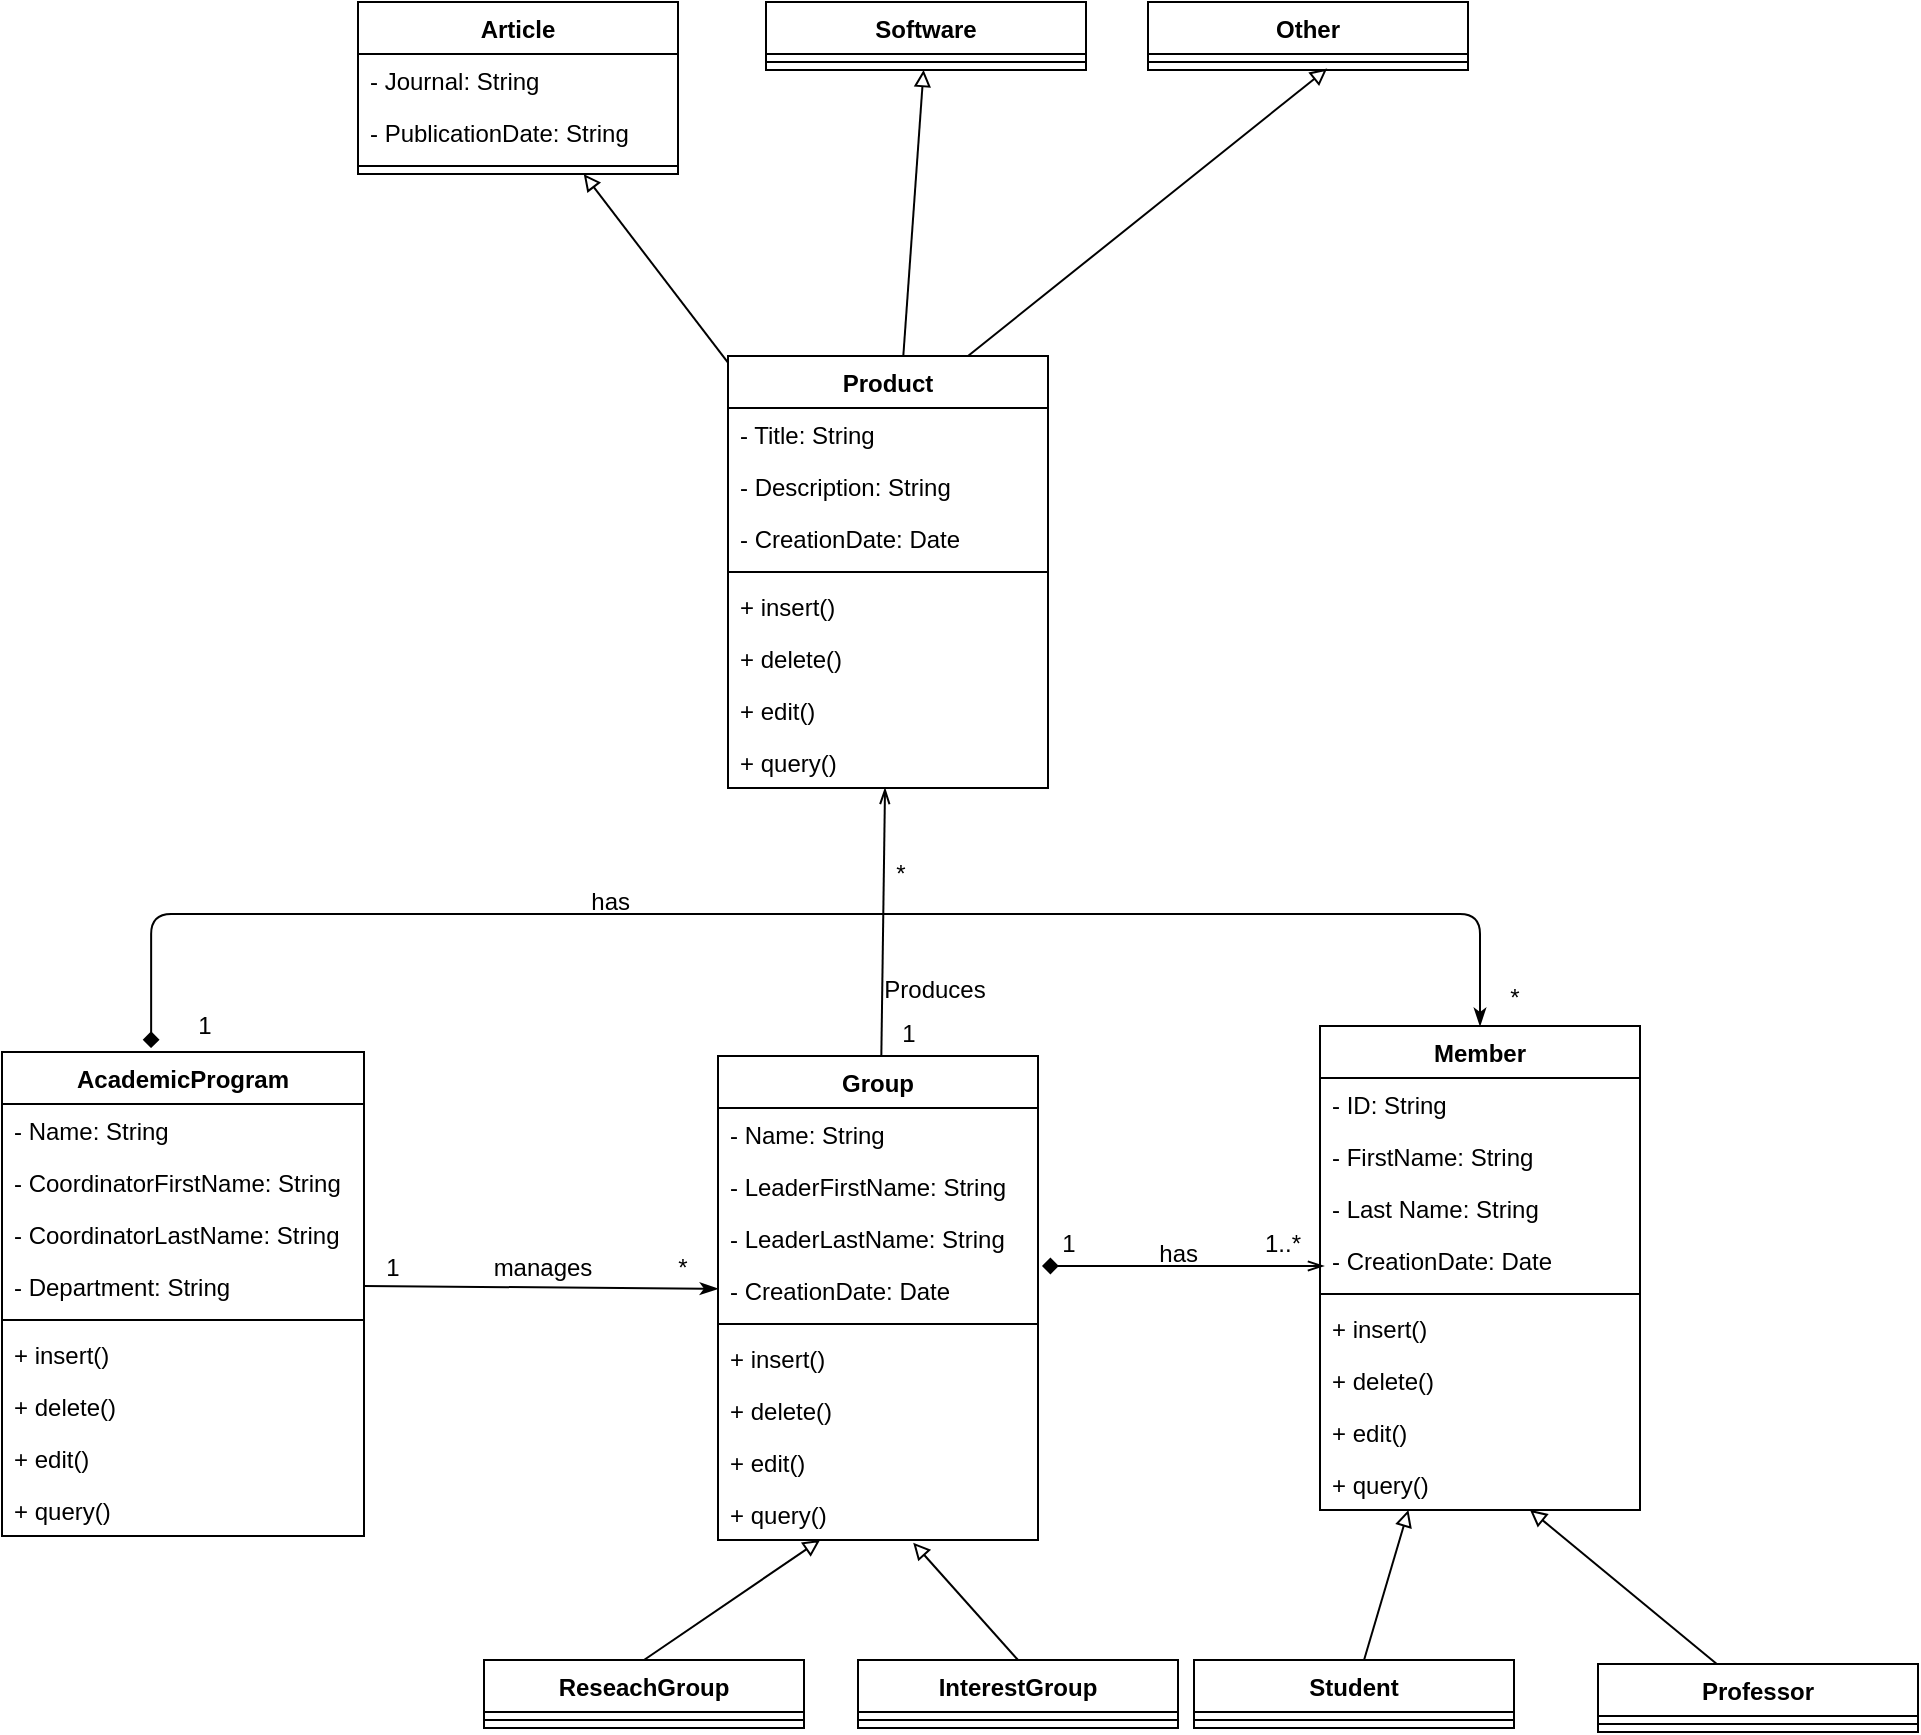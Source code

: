 <mxfile>
    <diagram id="fO415DY8gAXsUmHFf4Tu" name="Page-1">
        <mxGraphModel dx="977" dy="980" grid="0" gridSize="10" guides="1" tooltips="1" connect="1" arrows="1" fold="1" page="0" pageScale="1" pageWidth="850" pageHeight="1100" background="#ffffff" math="0" shadow="0">
            <root>
                <mxCell id="0"/>
                <mxCell id="1" parent="0"/>
                <mxCell id="38" value="" style="html=1;fontColor=#000000;startArrow=none;startFill=0;strokeColor=#000000;endArrow=classicThin;endFill=1;enumerate=0;exitX=1;exitY=0.5;exitDx=0;exitDy=0;" parent="1" source="158" target="159" edge="1">
                    <mxGeometry relative="1" as="geometry">
                        <mxPoint x="295" y="166" as="targetPoint"/>
                    </mxGeometry>
                </mxCell>
                <mxCell id="17" value="AcademicProgram" style="swimlane;fontStyle=1;align=center;verticalAlign=top;childLayout=stackLayout;horizontal=1;startSize=26;horizontalStack=0;resizeParent=1;resizeParentMax=0;resizeLast=0;collapsible=1;marginBottom=0;fillColor=none;fontColor=#000000;strokeColor=#000000;" parent="1" vertex="1">
                    <mxGeometry x="-53" y="73" width="181" height="242" as="geometry">
                        <mxRectangle x="70" y="73" width="98" height="26" as="alternateBounds"/>
                    </mxGeometry>
                </mxCell>
                <mxCell id="18" value="- Name: String" style="text;strokeColor=none;fillColor=none;align=left;verticalAlign=top;spacingLeft=4;spacingRight=4;overflow=hidden;rotatable=0;points=[[0,0.5],[1,0.5]];portConstraint=eastwest;fontColor=#000000;" parent="17" vertex="1">
                    <mxGeometry y="26" width="181" height="26" as="geometry"/>
                </mxCell>
                <mxCell id="21" value="- CoordinatorFirstName: String" style="text;strokeColor=none;fillColor=none;align=left;verticalAlign=top;spacingLeft=4;spacingRight=4;overflow=hidden;rotatable=0;points=[[0,0.5],[1,0.5]];portConstraint=eastwest;fontColor=#000000;" parent="17" vertex="1">
                    <mxGeometry y="52" width="181" height="26" as="geometry"/>
                </mxCell>
                <mxCell id="162" value="- CoordinatorLastName: String" style="text;strokeColor=none;fillColor=none;align=left;verticalAlign=top;spacingLeft=4;spacingRight=4;overflow=hidden;rotatable=0;points=[[0,0.5],[1,0.5]];portConstraint=eastwest;fontColor=#000000;" parent="17" vertex="1">
                    <mxGeometry y="78" width="181" height="26" as="geometry"/>
                </mxCell>
                <mxCell id="158" value="- Department: String" style="text;strokeColor=none;fillColor=none;align=left;verticalAlign=top;spacingLeft=4;spacingRight=4;overflow=hidden;rotatable=0;points=[[0,0.5],[1,0.5]];portConstraint=eastwest;fontColor=#000000;" parent="17" vertex="1">
                    <mxGeometry y="104" width="181" height="26" as="geometry"/>
                </mxCell>
                <mxCell id="23" value="" style="line;strokeWidth=1;fillColor=none;align=left;verticalAlign=middle;spacingTop=-1;spacingLeft=3;spacingRight=3;rotatable=0;labelPosition=right;points=[];portConstraint=eastwest;strokeColor=inherit;fontColor=#000000;" parent="17" vertex="1">
                    <mxGeometry y="130" width="181" height="8" as="geometry"/>
                </mxCell>
                <mxCell id="20" value="+ insert()" style="text;strokeColor=none;fillColor=none;align=left;verticalAlign=top;spacingLeft=4;spacingRight=4;overflow=hidden;rotatable=0;points=[[0,0.5],[1,0.5]];portConstraint=eastwest;fontColor=#000000;" parent="17" vertex="1">
                    <mxGeometry y="138" width="181" height="26" as="geometry"/>
                </mxCell>
                <mxCell id="24" value="+ delete()" style="text;strokeColor=none;fillColor=none;align=left;verticalAlign=top;spacingLeft=4;spacingRight=4;overflow=hidden;rotatable=0;points=[[0,0.5],[1,0.5]];portConstraint=eastwest;fontColor=#000000;" parent="17" vertex="1">
                    <mxGeometry y="164" width="181" height="26" as="geometry"/>
                </mxCell>
                <mxCell id="25" value="+ edit()" style="text;strokeColor=none;fillColor=none;align=left;verticalAlign=top;spacingLeft=4;spacingRight=4;overflow=hidden;rotatable=0;points=[[0,0.5],[1,0.5]];portConstraint=eastwest;fontColor=#000000;" parent="17" vertex="1">
                    <mxGeometry y="190" width="181" height="26" as="geometry"/>
                </mxCell>
                <mxCell id="26" value="+ query()" style="text;strokeColor=none;fillColor=none;align=left;verticalAlign=top;spacingLeft=4;spacingRight=4;overflow=hidden;rotatable=0;points=[[0,0.5],[1,0.5]];portConstraint=eastwest;fontColor=#000000;" parent="17" vertex="1">
                    <mxGeometry y="216" width="181" height="26" as="geometry"/>
                </mxCell>
                <mxCell id="48" value="" style="html=1;strokeColor=#000000;fontColor=#000000;startArrow=block;startFill=0;endArrow=none;endFill=0;entryX=0.5;entryY=0;entryDx=0;entryDy=0;rounded=0;exitX=0.319;exitY=1;exitDx=0;exitDy=0;exitPerimeter=0;" parent="1" source="37" target="40" edge="1">
                    <mxGeometry relative="1" as="geometry">
                        <mxPoint x="431" y="352" as="sourcePoint"/>
                    </mxGeometry>
                </mxCell>
                <mxCell id="57" value="" style="edgeStyle=none;html=1;startArrow=block;startFill=0;endArrow=none;endFill=0;entryX=0.5;entryY=0;entryDx=0;entryDy=0;exitX=0.61;exitY=1.051;exitDx=0;exitDy=0;exitPerimeter=0;strokeColor=#000000;" parent="1" source="37" target="49" edge="1">
                    <mxGeometry relative="1" as="geometry"/>
                </mxCell>
                <mxCell id="75" value="" style="edgeStyle=none;html=1;strokeColor=#000000;fontColor=#000000;startArrow=diamond;startFill=1;endArrow=openThin;endFill=0;" parent="1" edge="1">
                    <mxGeometry relative="1" as="geometry">
                        <mxPoint x="467" y="180" as="sourcePoint"/>
                        <mxPoint x="608" y="180" as="targetPoint"/>
                    </mxGeometry>
                </mxCell>
                <mxCell id="116" value="" style="edgeStyle=none;html=1;strokeColor=#000000;fontColor=#000000;startArrow=none;startFill=0;endArrow=openThin;endFill=0;" parent="1" source="30" target="108" edge="1">
                    <mxGeometry relative="1" as="geometry"/>
                </mxCell>
                <mxCell id="30" value="Group" style="swimlane;fontStyle=1;align=center;verticalAlign=top;childLayout=stackLayout;horizontal=1;startSize=26;horizontalStack=0;resizeParent=1;resizeParentMax=0;resizeLast=0;collapsible=1;marginBottom=0;fillColor=none;fontColor=#000000;strokeColor=#000000;" parent="1" vertex="1">
                    <mxGeometry x="305" y="75" width="160" height="242" as="geometry">
                        <mxRectangle x="70" y="73" width="98" height="26" as="alternateBounds"/>
                    </mxGeometry>
                </mxCell>
                <mxCell id="31" value="- Name: String" style="text;strokeColor=none;fillColor=none;align=left;verticalAlign=top;spacingLeft=4;spacingRight=4;overflow=hidden;rotatable=0;points=[[0,0.5],[1,0.5]];portConstraint=eastwest;fontColor=#000000;" parent="30" vertex="1">
                    <mxGeometry y="26" width="160" height="26" as="geometry"/>
                </mxCell>
                <mxCell id="32" value="- LeaderFirstName: String" style="text;strokeColor=none;fillColor=none;align=left;verticalAlign=top;spacingLeft=4;spacingRight=4;overflow=hidden;rotatable=0;points=[[0,0.5],[1,0.5]];portConstraint=eastwest;fontColor=#000000;" parent="30" vertex="1">
                    <mxGeometry y="52" width="160" height="26" as="geometry"/>
                </mxCell>
                <mxCell id="161" value="- LeaderLastName: String" style="text;strokeColor=none;fillColor=none;align=left;verticalAlign=top;spacingLeft=4;spacingRight=4;overflow=hidden;rotatable=0;points=[[0,0.5],[1,0.5]];portConstraint=eastwest;fontColor=#000000;" parent="30" vertex="1">
                    <mxGeometry y="78" width="160" height="26" as="geometry"/>
                </mxCell>
                <mxCell id="159" value="- CreationDate: Date" style="text;strokeColor=none;fillColor=none;align=left;verticalAlign=top;spacingLeft=4;spacingRight=4;overflow=hidden;rotatable=0;points=[[0,0.5],[1,0.5]];portConstraint=eastwest;fontColor=#000000;" parent="30" vertex="1">
                    <mxGeometry y="104" width="160" height="26" as="geometry"/>
                </mxCell>
                <mxCell id="33" value="" style="line;strokeWidth=1;fillColor=none;align=left;verticalAlign=middle;spacingTop=-1;spacingLeft=3;spacingRight=3;rotatable=0;labelPosition=right;points=[];portConstraint=eastwest;strokeColor=inherit;fontColor=#000000;" parent="30" vertex="1">
                    <mxGeometry y="130" width="160" height="8" as="geometry"/>
                </mxCell>
                <mxCell id="34" value="+ insert()" style="text;strokeColor=none;fillColor=none;align=left;verticalAlign=top;spacingLeft=4;spacingRight=4;overflow=hidden;rotatable=0;points=[[0,0.5],[1,0.5]];portConstraint=eastwest;fontColor=#000000;" parent="30" vertex="1">
                    <mxGeometry y="138" width="160" height="26" as="geometry"/>
                </mxCell>
                <mxCell id="35" value="+ delete()" style="text;strokeColor=none;fillColor=none;align=left;verticalAlign=top;spacingLeft=4;spacingRight=4;overflow=hidden;rotatable=0;points=[[0,0.5],[1,0.5]];portConstraint=eastwest;fontColor=#000000;" parent="30" vertex="1">
                    <mxGeometry y="164" width="160" height="26" as="geometry"/>
                </mxCell>
                <mxCell id="36" value="+ edit()" style="text;strokeColor=none;fillColor=none;align=left;verticalAlign=top;spacingLeft=4;spacingRight=4;overflow=hidden;rotatable=0;points=[[0,0.5],[1,0.5]];portConstraint=eastwest;fontColor=#000000;" parent="30" vertex="1">
                    <mxGeometry y="190" width="160" height="26" as="geometry"/>
                </mxCell>
                <mxCell id="37" value="+ query()" style="text;strokeColor=none;fillColor=none;align=left;verticalAlign=top;spacingLeft=4;spacingRight=4;overflow=hidden;rotatable=0;points=[[0,0.5],[1,0.5]];portConstraint=eastwest;fontColor=#000000;" parent="30" vertex="1">
                    <mxGeometry y="216" width="160" height="26" as="geometry"/>
                </mxCell>
                <mxCell id="40" value="ReseachGroup" style="swimlane;fontStyle=1;align=center;verticalAlign=top;childLayout=stackLayout;horizontal=1;startSize=26;horizontalStack=0;resizeParent=1;resizeParentMax=0;resizeLast=0;collapsible=1;marginBottom=0;fillColor=none;fontColor=#000000;strokeColor=#000000;" parent="1" vertex="1">
                    <mxGeometry x="188" y="377" width="160" height="34" as="geometry">
                        <mxRectangle x="70" y="73" width="98" height="26" as="alternateBounds"/>
                    </mxGeometry>
                </mxCell>
                <mxCell id="43" value="" style="line;strokeWidth=1;fillColor=none;align=left;verticalAlign=middle;spacingTop=-1;spacingLeft=3;spacingRight=3;rotatable=0;labelPosition=right;points=[];portConstraint=eastwest;strokeColor=inherit;fontColor=#000000;" parent="40" vertex="1">
                    <mxGeometry y="26" width="160" height="8" as="geometry"/>
                </mxCell>
                <mxCell id="49" value="InterestGroup" style="swimlane;fontStyle=1;align=center;verticalAlign=top;childLayout=stackLayout;horizontal=1;startSize=26;horizontalStack=0;resizeParent=1;resizeParentMax=0;resizeLast=0;collapsible=1;marginBottom=0;fillColor=none;fontColor=#000000;strokeColor=#000000;" parent="1" vertex="1">
                    <mxGeometry x="375" y="377" width="160" height="34" as="geometry">
                        <mxRectangle x="70" y="73" width="98" height="26" as="alternateBounds"/>
                    </mxGeometry>
                </mxCell>
                <mxCell id="52" value="" style="line;strokeWidth=1;fillColor=none;align=left;verticalAlign=middle;spacingTop=-1;spacingLeft=3;spacingRight=3;rotatable=0;labelPosition=right;points=[];portConstraint=eastwest;strokeColor=inherit;fontColor=#000000;" parent="49" vertex="1">
                    <mxGeometry y="26" width="160" height="8" as="geometry"/>
                </mxCell>
                <mxCell id="60" value="&lt;font color=&quot;#000000&quot;&gt;*&lt;/font&gt;" style="text;strokeColor=none;align=center;fillColor=none;html=1;verticalAlign=middle;whiteSpace=wrap;rounded=0;" parent="1" vertex="1">
                    <mxGeometry x="279" y="174" width="17" height="14" as="geometry"/>
                </mxCell>
                <mxCell id="97" value="" style="edgeStyle=none;html=1;strokeColor=#000000;fontColor=#000000;startArrow=block;startFill=0;endArrow=none;endFill=0;" parent="1" source="67" target="88" edge="1">
                    <mxGeometry relative="1" as="geometry"/>
                </mxCell>
                <mxCell id="107" value="" style="edgeStyle=none;html=1;strokeColor=#000000;fontColor=#000000;startArrow=block;startFill=0;endArrow=none;endFill=0;exitX=0.656;exitY=0.996;exitDx=0;exitDy=0;exitPerimeter=0;" parent="1" source="74" target="98" edge="1">
                    <mxGeometry relative="1" as="geometry"/>
                </mxCell>
                <mxCell id="67" value="Member" style="swimlane;fontStyle=1;align=center;verticalAlign=top;childLayout=stackLayout;horizontal=1;startSize=26;horizontalStack=0;resizeParent=1;resizeParentMax=0;resizeLast=0;collapsible=1;marginBottom=0;fillColor=none;fontColor=#000000;strokeColor=#000000;" parent="1" vertex="1">
                    <mxGeometry x="606" y="60" width="160" height="242" as="geometry">
                        <mxRectangle x="70" y="73" width="98" height="26" as="alternateBounds"/>
                    </mxGeometry>
                </mxCell>
                <mxCell id="68" value="- ID: String" style="text;strokeColor=none;fillColor=none;align=left;verticalAlign=top;spacingLeft=4;spacingRight=4;overflow=hidden;rotatable=0;points=[[0,0.5],[1,0.5]];portConstraint=eastwest;fontColor=#000000;" parent="67" vertex="1">
                    <mxGeometry y="26" width="160" height="26" as="geometry"/>
                </mxCell>
                <mxCell id="69" value="- FirstName: String" style="text;strokeColor=none;fillColor=none;align=left;verticalAlign=top;spacingLeft=4;spacingRight=4;overflow=hidden;rotatable=0;points=[[0,0.5],[1,0.5]];portConstraint=eastwest;fontColor=#000000;" parent="67" vertex="1">
                    <mxGeometry y="52" width="160" height="26" as="geometry"/>
                </mxCell>
                <mxCell id="76" value="- Last Name: String" style="text;strokeColor=none;fillColor=none;align=left;verticalAlign=top;spacingLeft=4;spacingRight=4;overflow=hidden;rotatable=0;points=[[0,0.5],[1,0.5]];portConstraint=eastwest;fontColor=#000000;" parent="67" vertex="1">
                    <mxGeometry y="78" width="160" height="26" as="geometry"/>
                </mxCell>
                <mxCell id="160" value="- CreationDate: Date" style="text;strokeColor=none;fillColor=none;align=left;verticalAlign=top;spacingLeft=4;spacingRight=4;overflow=hidden;rotatable=0;points=[[0,0.5],[1,0.5]];portConstraint=eastwest;fontColor=#000000;" parent="67" vertex="1">
                    <mxGeometry y="104" width="160" height="26" as="geometry"/>
                </mxCell>
                <mxCell id="70" value="" style="line;strokeWidth=1;fillColor=none;align=left;verticalAlign=middle;spacingTop=-1;spacingLeft=3;spacingRight=3;rotatable=0;labelPosition=right;points=[];portConstraint=eastwest;strokeColor=inherit;fontColor=#000000;" parent="67" vertex="1">
                    <mxGeometry y="130" width="160" height="8" as="geometry"/>
                </mxCell>
                <mxCell id="71" value="+ insert()" style="text;strokeColor=none;fillColor=none;align=left;verticalAlign=top;spacingLeft=4;spacingRight=4;overflow=hidden;rotatable=0;points=[[0,0.5],[1,0.5]];portConstraint=eastwest;fontColor=#000000;" parent="67" vertex="1">
                    <mxGeometry y="138" width="160" height="26" as="geometry"/>
                </mxCell>
                <mxCell id="72" value="+ delete()" style="text;strokeColor=none;fillColor=none;align=left;verticalAlign=top;spacingLeft=4;spacingRight=4;overflow=hidden;rotatable=0;points=[[0,0.5],[1,0.5]];portConstraint=eastwest;fontColor=#000000;" parent="67" vertex="1">
                    <mxGeometry y="164" width="160" height="26" as="geometry"/>
                </mxCell>
                <mxCell id="73" value="+ edit()" style="text;strokeColor=none;fillColor=none;align=left;verticalAlign=top;spacingLeft=4;spacingRight=4;overflow=hidden;rotatable=0;points=[[0,0.5],[1,0.5]];portConstraint=eastwest;fontColor=#000000;" parent="67" vertex="1">
                    <mxGeometry y="190" width="160" height="26" as="geometry"/>
                </mxCell>
                <mxCell id="74" value="+ query()" style="text;strokeColor=none;fillColor=none;align=left;verticalAlign=top;spacingLeft=4;spacingRight=4;overflow=hidden;rotatable=0;points=[[0,0.5],[1,0.5]];portConstraint=eastwest;fontColor=#000000;" parent="67" vertex="1">
                    <mxGeometry y="216" width="160" height="26" as="geometry"/>
                </mxCell>
                <mxCell id="88" value="Student" style="swimlane;fontStyle=1;align=center;verticalAlign=top;childLayout=stackLayout;horizontal=1;startSize=26;horizontalStack=0;resizeParent=1;resizeParentMax=0;resizeLast=0;collapsible=1;marginBottom=0;fillColor=none;fontColor=#000000;strokeColor=#000000;" parent="1" vertex="1">
                    <mxGeometry x="543" y="377" width="160" height="34" as="geometry">
                        <mxRectangle x="70" y="73" width="98" height="26" as="alternateBounds"/>
                    </mxGeometry>
                </mxCell>
                <mxCell id="92" value="" style="line;strokeWidth=1;fillColor=none;align=left;verticalAlign=middle;spacingTop=-1;spacingLeft=3;spacingRight=3;rotatable=0;labelPosition=right;points=[];portConstraint=eastwest;strokeColor=inherit;fontColor=#000000;" parent="88" vertex="1">
                    <mxGeometry y="26" width="160" height="8" as="geometry"/>
                </mxCell>
                <mxCell id="98" value="Professor" style="swimlane;fontStyle=1;align=center;verticalAlign=top;childLayout=stackLayout;horizontal=1;startSize=26;horizontalStack=0;resizeParent=1;resizeParentMax=0;resizeLast=0;collapsible=1;marginBottom=0;fillColor=none;fontColor=#000000;strokeColor=#000000;" parent="1" vertex="1">
                    <mxGeometry x="745" y="379" width="160" height="34" as="geometry">
                        <mxRectangle x="70" y="73" width="98" height="26" as="alternateBounds"/>
                    </mxGeometry>
                </mxCell>
                <mxCell id="102" value="" style="line;strokeWidth=1;fillColor=none;align=left;verticalAlign=middle;spacingTop=-1;spacingLeft=3;spacingRight=3;rotatable=0;labelPosition=right;points=[];portConstraint=eastwest;strokeColor=inherit;fontColor=#000000;" parent="98" vertex="1">
                    <mxGeometry y="26" width="160" height="8" as="geometry"/>
                </mxCell>
                <mxCell id="124" value="" style="edgeStyle=none;html=1;strokeColor=#000000;fontColor=#000000;startArrow=none;startFill=0;endArrow=block;endFill=0;" parent="1" source="108" target="117" edge="1">
                    <mxGeometry relative="1" as="geometry"/>
                </mxCell>
                <mxCell id="134" value="" style="edgeStyle=none;html=1;strokeColor=#000000;fontColor=#000000;startArrow=none;startFill=0;endArrow=block;endFill=0;" parent="1" source="108" target="127" edge="1">
                    <mxGeometry relative="1" as="geometry"/>
                </mxCell>
                <mxCell id="108" value="Product" style="swimlane;fontStyle=1;align=center;verticalAlign=top;childLayout=stackLayout;horizontal=1;startSize=26;horizontalStack=0;resizeParent=1;resizeParentMax=0;resizeLast=0;collapsible=1;marginBottom=0;fillColor=none;fontColor=#000000;strokeColor=#000000;" parent="1" vertex="1">
                    <mxGeometry x="310" y="-275" width="160" height="216" as="geometry">
                        <mxRectangle x="70" y="73" width="98" height="26" as="alternateBounds"/>
                    </mxGeometry>
                </mxCell>
                <mxCell id="137" value="- Title: String" style="text;strokeColor=none;fillColor=none;align=left;verticalAlign=top;spacingLeft=4;spacingRight=4;overflow=hidden;rotatable=0;points=[[0,0.5],[1,0.5]];portConstraint=eastwest;fontColor=#000000;" parent="108" vertex="1">
                    <mxGeometry y="26" width="160" height="26" as="geometry"/>
                </mxCell>
                <mxCell id="135" value="- Description: String" style="text;strokeColor=none;fillColor=none;align=left;verticalAlign=top;spacingLeft=4;spacingRight=4;overflow=hidden;rotatable=0;points=[[0,0.5],[1,0.5]];portConstraint=eastwest;fontColor=#000000;" parent="108" vertex="1">
                    <mxGeometry y="52" width="160" height="26" as="geometry"/>
                </mxCell>
                <mxCell id="165" value="- CreationDate: Date" style="text;strokeColor=none;fillColor=none;align=left;verticalAlign=top;spacingLeft=4;spacingRight=4;overflow=hidden;rotatable=0;points=[[0,0.5],[1,0.5]];portConstraint=eastwest;fontColor=#000000;" parent="108" vertex="1">
                    <mxGeometry y="78" width="160" height="26" as="geometry"/>
                </mxCell>
                <mxCell id="111" value="" style="line;strokeWidth=1;fillColor=none;align=left;verticalAlign=middle;spacingTop=-1;spacingLeft=3;spacingRight=3;rotatable=0;labelPosition=right;points=[];portConstraint=eastwest;strokeColor=inherit;fontColor=#000000;" parent="108" vertex="1">
                    <mxGeometry y="104" width="160" height="8" as="geometry"/>
                </mxCell>
                <mxCell id="112" value="+ insert()" style="text;strokeColor=none;fillColor=none;align=left;verticalAlign=top;spacingLeft=4;spacingRight=4;overflow=hidden;rotatable=0;points=[[0,0.5],[1,0.5]];portConstraint=eastwest;fontColor=#000000;" parent="108" vertex="1">
                    <mxGeometry y="112" width="160" height="26" as="geometry"/>
                </mxCell>
                <mxCell id="113" value="+ delete()" style="text;strokeColor=none;fillColor=none;align=left;verticalAlign=top;spacingLeft=4;spacingRight=4;overflow=hidden;rotatable=0;points=[[0,0.5],[1,0.5]];portConstraint=eastwest;fontColor=#000000;" parent="108" vertex="1">
                    <mxGeometry y="138" width="160" height="26" as="geometry"/>
                </mxCell>
                <mxCell id="114" value="+ edit()" style="text;strokeColor=none;fillColor=none;align=left;verticalAlign=top;spacingLeft=4;spacingRight=4;overflow=hidden;rotatable=0;points=[[0,0.5],[1,0.5]];portConstraint=eastwest;fontColor=#000000;" parent="108" vertex="1">
                    <mxGeometry y="164" width="160" height="26" as="geometry"/>
                </mxCell>
                <mxCell id="115" value="+ query()" style="text;strokeColor=none;fillColor=none;align=left;verticalAlign=top;spacingLeft=4;spacingRight=4;overflow=hidden;rotatable=0;points=[[0,0.5],[1,0.5]];portConstraint=eastwest;fontColor=#000000;" parent="108" vertex="1">
                    <mxGeometry y="190" width="160" height="26" as="geometry"/>
                </mxCell>
                <mxCell id="117" value="Article" style="swimlane;fontStyle=1;align=center;verticalAlign=top;childLayout=stackLayout;horizontal=1;startSize=26;horizontalStack=0;resizeParent=1;resizeParentMax=0;resizeLast=0;collapsible=1;marginBottom=0;fillColor=none;fontColor=#000000;strokeColor=#000000;" parent="1" vertex="1">
                    <mxGeometry x="125" y="-452" width="160" height="86" as="geometry">
                        <mxRectangle x="70" y="73" width="98" height="26" as="alternateBounds"/>
                    </mxGeometry>
                </mxCell>
                <mxCell id="125" value="- Journal: String" style="text;strokeColor=none;fillColor=none;align=left;verticalAlign=top;spacingLeft=4;spacingRight=4;overflow=hidden;rotatable=0;points=[[0,0.5],[1,0.5]];portConstraint=eastwest;fontColor=#000000;" parent="117" vertex="1">
                    <mxGeometry y="26" width="160" height="26" as="geometry"/>
                </mxCell>
                <mxCell id="126" value="- PublicationDate: String" style="text;strokeColor=none;fillColor=none;align=left;verticalAlign=top;spacingLeft=4;spacingRight=4;overflow=hidden;rotatable=0;points=[[0,0.5],[1,0.5]];portConstraint=eastwest;fontColor=#000000;" parent="117" vertex="1">
                    <mxGeometry y="52" width="160" height="26" as="geometry"/>
                </mxCell>
                <mxCell id="119" value="" style="line;strokeWidth=1;fillColor=none;align=left;verticalAlign=middle;spacingTop=-1;spacingLeft=3;spacingRight=3;rotatable=0;labelPosition=right;points=[];portConstraint=eastwest;strokeColor=inherit;fontColor=#000000;" parent="117" vertex="1">
                    <mxGeometry y="78" width="160" height="8" as="geometry"/>
                </mxCell>
                <mxCell id="127" value="Software" style="swimlane;fontStyle=1;align=center;verticalAlign=top;childLayout=stackLayout;horizontal=1;startSize=26;horizontalStack=0;resizeParent=1;resizeParentMax=0;resizeLast=0;collapsible=1;marginBottom=0;fillColor=none;fontColor=#000000;strokeColor=#000000;" parent="1" vertex="1">
                    <mxGeometry x="329" y="-452" width="160" height="34" as="geometry">
                        <mxRectangle x="70" y="73" width="98" height="26" as="alternateBounds"/>
                    </mxGeometry>
                </mxCell>
                <mxCell id="129" value="" style="line;strokeWidth=1;fillColor=none;align=left;verticalAlign=middle;spacingTop=-1;spacingLeft=3;spacingRight=3;rotatable=0;labelPosition=right;points=[];portConstraint=eastwest;strokeColor=inherit;fontColor=#000000;" parent="127" vertex="1">
                    <mxGeometry y="26" width="160" height="8" as="geometry"/>
                </mxCell>
                <mxCell id="136" value="Other" style="swimlane;fontStyle=1;align=center;verticalAlign=top;childLayout=stackLayout;horizontal=1;startSize=26;horizontalStack=0;resizeParent=1;resizeParentMax=0;resizeLast=0;collapsible=1;marginBottom=0;fillColor=none;fontColor=#000000;strokeColor=#000000;" parent="1" vertex="1">
                    <mxGeometry x="520" y="-452" width="160" height="34" as="geometry">
                        <mxRectangle x="70" y="73" width="98" height="26" as="alternateBounds"/>
                    </mxGeometry>
                </mxCell>
                <mxCell id="139" value="" style="line;strokeWidth=1;fillColor=none;align=left;verticalAlign=middle;spacingTop=-1;spacingLeft=3;spacingRight=3;rotatable=0;labelPosition=right;points=[];portConstraint=eastwest;strokeColor=inherit;fontColor=#000000;" parent="136" vertex="1">
                    <mxGeometry y="26" width="160" height="8" as="geometry"/>
                </mxCell>
                <mxCell id="140" value="" style="edgeStyle=none;html=1;strokeColor=#000000;fontColor=#000000;startArrow=none;startFill=0;endArrow=block;endFill=0;exitX=0.75;exitY=0;exitDx=0;exitDy=0;entryX=0.56;entryY=0.908;entryDx=0;entryDy=0;entryPerimeter=0;" parent="1" source="108" target="139" edge="1">
                    <mxGeometry relative="1" as="geometry">
                        <mxPoint x="592.139" y="-195" as="sourcePoint"/>
                        <mxPoint x="606.004" y="-366" as="targetPoint"/>
                    </mxGeometry>
                </mxCell>
                <mxCell id="141" value="&lt;font color=&quot;#000000&quot;&gt;1..*&lt;/font&gt;" style="text;strokeColor=none;align=center;fillColor=none;html=1;verticalAlign=middle;whiteSpace=wrap;rounded=0;" parent="1" vertex="1">
                    <mxGeometry x="579" y="162" width="17" height="13" as="geometry"/>
                </mxCell>
                <mxCell id="142" value="&lt;font color=&quot;#000000&quot;&gt;Produces&lt;/font&gt;" style="text;strokeColor=none;align=center;fillColor=none;html=1;verticalAlign=middle;whiteSpace=wrap;rounded=0;" parent="1" vertex="1">
                    <mxGeometry x="378" y="35" width="71" height="14" as="geometry"/>
                </mxCell>
                <mxCell id="144" value="&lt;font color=&quot;#000000&quot;&gt;*&lt;/font&gt;" style="text;strokeColor=none;align=center;fillColor=none;html=1;verticalAlign=middle;whiteSpace=wrap;rounded=0;" parent="1" vertex="1">
                    <mxGeometry x="388" y="-23" width="17" height="14" as="geometry"/>
                </mxCell>
                <mxCell id="146" value="&lt;font color=&quot;#000000&quot;&gt;manages&lt;br&gt;&lt;/font&gt;" style="text;strokeColor=none;align=center;fillColor=none;html=1;verticalAlign=middle;whiteSpace=wrap;rounded=0;" parent="1" vertex="1">
                    <mxGeometry x="185" y="166.5" width="65" height="29" as="geometry"/>
                </mxCell>
                <mxCell id="147" value="&lt;font color=&quot;#000000&quot;&gt;has&amp;nbsp;&lt;br&gt;&lt;br&gt;&lt;/font&gt;" style="text;strokeColor=none;align=center;fillColor=none;html=1;verticalAlign=middle;whiteSpace=wrap;rounded=0;" parent="1" vertex="1">
                    <mxGeometry x="520" y="167.5" width="34" height="27" as="geometry"/>
                </mxCell>
                <mxCell id="148" value="&lt;font color=&quot;#000000&quot;&gt;1&lt;/font&gt;" style="text;strokeColor=none;align=center;fillColor=none;html=1;verticalAlign=middle;whiteSpace=wrap;rounded=0;" parent="1" vertex="1">
                    <mxGeometry x="134" y="174" width="17" height="14" as="geometry"/>
                </mxCell>
                <mxCell id="150" value="&lt;font color=&quot;#000000&quot;&gt;1&lt;/font&gt;" style="text;strokeColor=none;align=center;fillColor=none;html=1;verticalAlign=middle;whiteSpace=wrap;rounded=0;" parent="1" vertex="1">
                    <mxGeometry x="472" y="162" width="17" height="14" as="geometry"/>
                </mxCell>
                <mxCell id="151" value="&lt;font color=&quot;#000000&quot;&gt;1&lt;/font&gt;" style="text;strokeColor=none;align=center;fillColor=none;html=1;verticalAlign=middle;whiteSpace=wrap;rounded=0;" parent="1" vertex="1">
                    <mxGeometry x="392" y="57" width="17" height="14" as="geometry"/>
                </mxCell>
                <mxCell id="154" value="" style="html=1;fontColor=#000000;startArrow=diamond;startFill=1;strokeColor=#000000;endArrow=classicThin;endFill=1;enumerate=0;exitX=0.412;exitY=-0.008;exitDx=0;exitDy=0;exitPerimeter=0;edgeStyle=elbowEdgeStyle;elbow=vertical;" parent="1" source="17" target="67" edge="1">
                    <mxGeometry relative="1" as="geometry">
                        <mxPoint x="690" y="11" as="targetPoint"/>
                        <mxPoint x="47" y="4" as="sourcePoint"/>
                        <Array as="points">
                            <mxPoint x="259" y="4"/>
                        </Array>
                    </mxGeometry>
                </mxCell>
                <mxCell id="155" value="&lt;font color=&quot;#000000&quot;&gt;1&lt;/font&gt;" style="text;strokeColor=none;align=center;fillColor=none;html=1;verticalAlign=middle;whiteSpace=wrap;rounded=0;" parent="1" vertex="1">
                    <mxGeometry x="39.5" y="53" width="17" height="14" as="geometry"/>
                </mxCell>
                <mxCell id="156" value="&lt;font color=&quot;#000000&quot;&gt;*&lt;/font&gt;" style="text;strokeColor=none;align=center;fillColor=none;html=1;verticalAlign=middle;whiteSpace=wrap;rounded=0;" parent="1" vertex="1">
                    <mxGeometry x="695" y="39" width="17" height="14" as="geometry"/>
                </mxCell>
                <mxCell id="157" value="&lt;font color=&quot;#000000&quot;&gt;has&amp;nbsp;&lt;br&gt;&lt;br&gt;&lt;/font&gt;" style="text;strokeColor=none;align=center;fillColor=none;html=1;verticalAlign=middle;whiteSpace=wrap;rounded=0;" parent="1" vertex="1">
                    <mxGeometry x="236" y="-9" width="34" height="27" as="geometry"/>
                </mxCell>
            </root>
        </mxGraphModel>
    </diagram>
</mxfile>